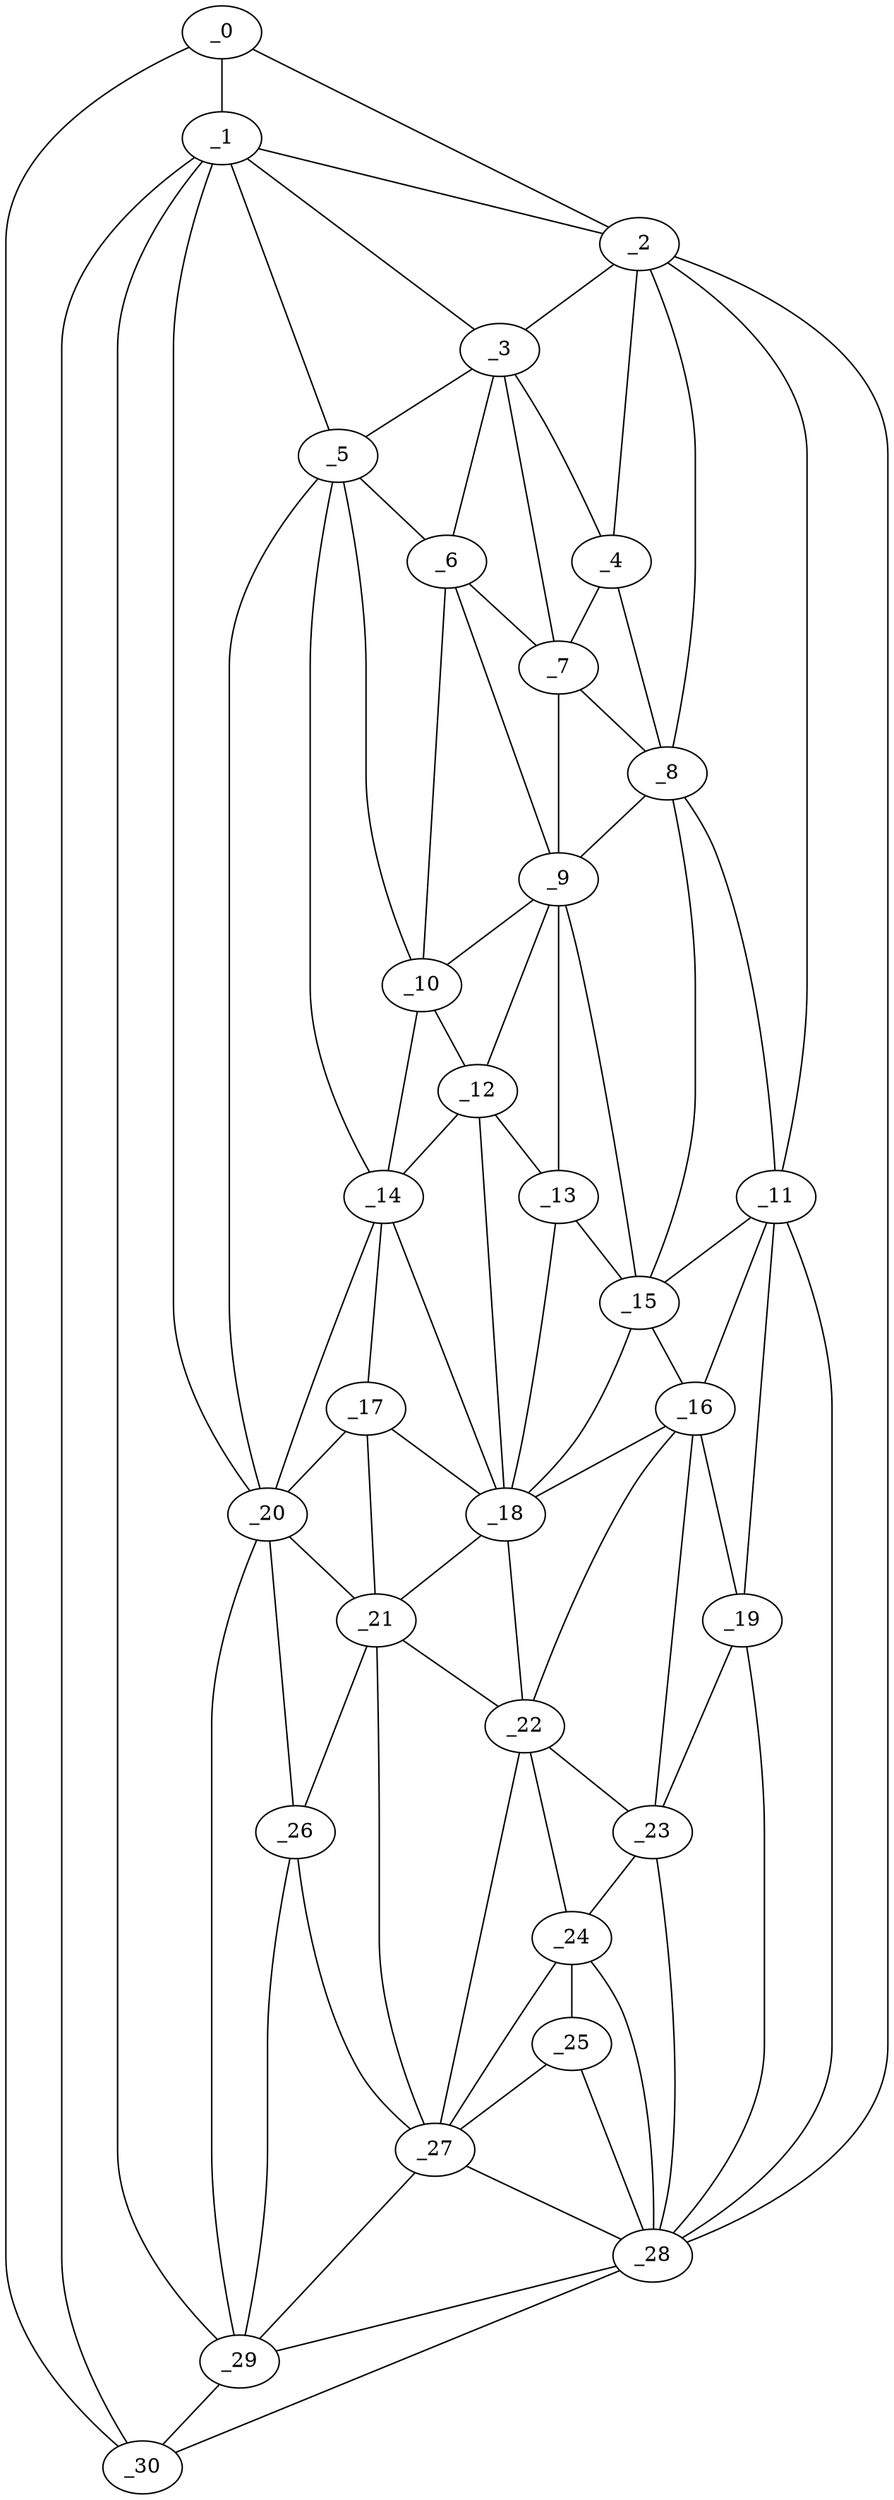 graph "obj65__0.gxl" {
	_0	 [x=12,
		y=4];
	_1	 [x=13,
		y=13];
	_0 -- _1	 [valence=2];
	_2	 [x=20,
		y=125];
	_0 -- _2	 [valence=1];
	_30	 [x=116,
		y=4];
	_0 -- _30	 [valence=1];
	_1 -- _2	 [valence=2];
	_3	 [x=24,
		y=112];
	_1 -- _3	 [valence=2];
	_5	 [x=36,
		y=58];
	_1 -- _5	 [valence=2];
	_20	 [x=80,
		y=58];
	_1 -- _20	 [valence=1];
	_29	 [x=115,
		y=14];
	_1 -- _29	 [valence=2];
	_1 -- _30	 [valence=2];
	_2 -- _3	 [valence=1];
	_4	 [x=31,
		y=115];
	_2 -- _4	 [valence=2];
	_8	 [x=43,
		y=115];
	_2 -- _8	 [valence=2];
	_11	 [x=55,
		y=115];
	_2 -- _11	 [valence=2];
	_28	 [x=109,
		y=124];
	_2 -- _28	 [valence=1];
	_3 -- _4	 [valence=2];
	_3 -- _5	 [valence=2];
	_6	 [x=37,
		y=74];
	_3 -- _6	 [valence=2];
	_7	 [x=40,
		y=82];
	_3 -- _7	 [valence=1];
	_4 -- _7	 [valence=2];
	_4 -- _8	 [valence=2];
	_5 -- _6	 [valence=1];
	_10	 [x=54,
		y=75];
	_5 -- _10	 [valence=2];
	_14	 [x=61,
		y=74];
	_5 -- _14	 [valence=2];
	_5 -- _20	 [valence=1];
	_6 -- _7	 [valence=2];
	_9	 [x=47,
		y=82];
	_6 -- _9	 [valence=2];
	_6 -- _10	 [valence=2];
	_7 -- _8	 [valence=2];
	_7 -- _9	 [valence=2];
	_8 -- _9	 [valence=1];
	_8 -- _11	 [valence=1];
	_15	 [x=62,
		y=96];
	_8 -- _15	 [valence=2];
	_9 -- _10	 [valence=1];
	_12	 [x=59,
		y=81];
	_9 -- _12	 [valence=2];
	_13	 [x=60,
		y=89];
	_9 -- _13	 [valence=2];
	_9 -- _15	 [valence=1];
	_10 -- _12	 [valence=1];
	_10 -- _14	 [valence=1];
	_11 -- _15	 [valence=2];
	_16	 [x=68,
		y=101];
	_11 -- _16	 [valence=2];
	_19	 [x=72,
		y=113];
	_11 -- _19	 [valence=2];
	_11 -- _28	 [valence=1];
	_12 -- _13	 [valence=2];
	_12 -- _14	 [valence=2];
	_18	 [x=72,
		y=82];
	_12 -- _18	 [valence=2];
	_13 -- _15	 [valence=2];
	_13 -- _18	 [valence=2];
	_17	 [x=72,
		y=74];
	_14 -- _17	 [valence=1];
	_14 -- _18	 [valence=1];
	_14 -- _20	 [valence=1];
	_15 -- _16	 [valence=2];
	_15 -- _18	 [valence=1];
	_16 -- _18	 [valence=2];
	_16 -- _19	 [valence=2];
	_22	 [x=82,
		y=82];
	_16 -- _22	 [valence=1];
	_23	 [x=84,
		y=114];
	_16 -- _23	 [valence=1];
	_17 -- _18	 [valence=1];
	_17 -- _20	 [valence=2];
	_21	 [x=82,
		y=74];
	_17 -- _21	 [valence=2];
	_18 -- _21	 [valence=2];
	_18 -- _22	 [valence=1];
	_19 -- _23	 [valence=2];
	_19 -- _28	 [valence=2];
	_20 -- _21	 [valence=1];
	_26	 [x=104,
		y=64];
	_20 -- _26	 [valence=1];
	_20 -- _29	 [valence=2];
	_21 -- _22	 [valence=2];
	_21 -- _26	 [valence=2];
	_27	 [x=106,
		y=84];
	_21 -- _27	 [valence=1];
	_22 -- _23	 [valence=2];
	_24	 [x=90,
		y=115];
	_22 -- _24	 [valence=2];
	_22 -- _27	 [valence=2];
	_23 -- _24	 [valence=1];
	_23 -- _28	 [valence=1];
	_25	 [x=96,
		y=115];
	_24 -- _25	 [valence=1];
	_24 -- _27	 [valence=1];
	_24 -- _28	 [valence=2];
	_25 -- _27	 [valence=2];
	_25 -- _28	 [valence=2];
	_26 -- _27	 [valence=1];
	_26 -- _29	 [valence=2];
	_27 -- _28	 [valence=2];
	_27 -- _29	 [valence=2];
	_28 -- _29	 [valence=2];
	_28 -- _30	 [valence=1];
	_29 -- _30	 [valence=2];
}
